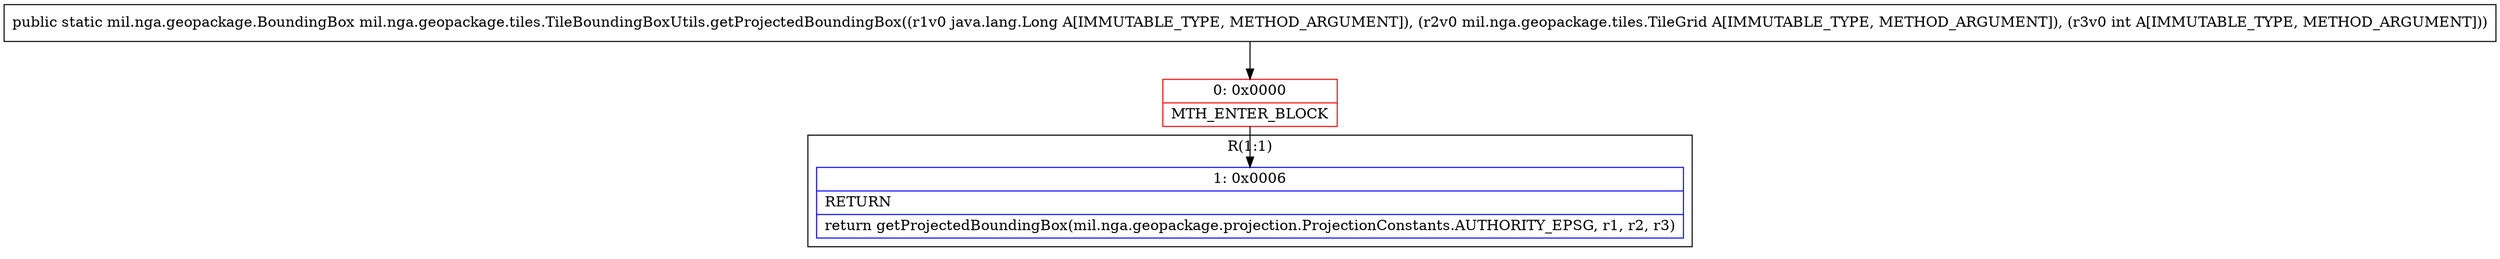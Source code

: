 digraph "CFG formil.nga.geopackage.tiles.TileBoundingBoxUtils.getProjectedBoundingBox(Ljava\/lang\/Long;Lmil\/nga\/geopackage\/tiles\/TileGrid;I)Lmil\/nga\/geopackage\/BoundingBox;" {
subgraph cluster_Region_513180329 {
label = "R(1:1)";
node [shape=record,color=blue];
Node_1 [shape=record,label="{1\:\ 0x0006|RETURN\l|return getProjectedBoundingBox(mil.nga.geopackage.projection.ProjectionConstants.AUTHORITY_EPSG, r1, r2, r3)\l}"];
}
Node_0 [shape=record,color=red,label="{0\:\ 0x0000|MTH_ENTER_BLOCK\l}"];
MethodNode[shape=record,label="{public static mil.nga.geopackage.BoundingBox mil.nga.geopackage.tiles.TileBoundingBoxUtils.getProjectedBoundingBox((r1v0 java.lang.Long A[IMMUTABLE_TYPE, METHOD_ARGUMENT]), (r2v0 mil.nga.geopackage.tiles.TileGrid A[IMMUTABLE_TYPE, METHOD_ARGUMENT]), (r3v0 int A[IMMUTABLE_TYPE, METHOD_ARGUMENT])) }"];
MethodNode -> Node_0;
Node_0 -> Node_1;
}

